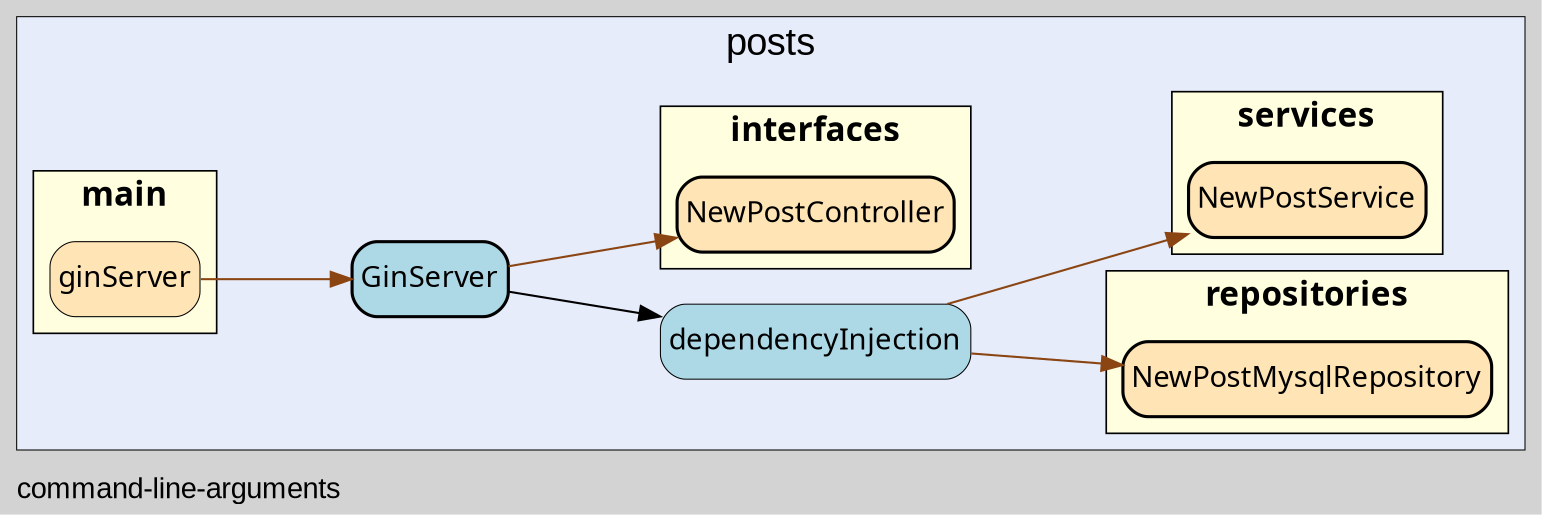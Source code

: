 digraph gocallvis {
    label="command-line-arguments";
    labeljust="l";
    fontname="Arial";
    fontsize="14";
    rankdir="LR";
    bgcolor="lightgray";
    style="solid";
    penwidth="0.5";
    pad="0.0";
    nodesep="0.35";

    node [shape="box" style="filled,rounded" fillcolor="honeydew" fontname="Verdana" penwidth="1.0" margin="0.05,0.0"];
    edge [minlen="2"]

    subgraph "cluster_focus" {
        bgcolor="#e6ecfa";
label="posts";
labelloc="t";
labeljust="c";
fontsize="18";
        
        "hoge/modules/posts.dependencyInjection" [ fillcolor="lightblue" label="dependencyInjection" penwidth="0.5" tooltip="hoge/modules/posts.dependencyInjection | defined in main.go:23\nat main.go:24: calling [hoge/modules/posts/repositories.NewPostMysqlRepository]\nat main.go:25: calling [hoge/modules/posts/services.NewPostService]" ]
        "hoge/modules/posts.GinServer" [ label="GinServer" penwidth="1.5" tooltip="hoge/modules/posts.GinServer | defined in main.go:14\nat main.go:15: calling [hoge/modules/posts.dependencyInjection]\nat main.go:16: calling [hoge/modules/posts/interfaces.NewPostController]" fillcolor="lightblue" ]
        
        subgraph "cluster_command-line-arguments" {
        penwidth="0.8";
style="filled";
label="main";
fontsize="16";
fillcolor="lightyellow";
fontname="Tahoma bold";
rank="sink";
URL="/?f=command-line-arguments";
tooltip="package: command-line-arguments";
        
        "command-line-arguments.ginServer" [ label="ginServer" penwidth="0.5" tooltip="command-line-arguments.ginServer | defined in main.go:29\nat main.go:32: calling [hoge/modules/posts.GinServer]" fillcolor="moccasin" ]
        
    }

        subgraph "cluster_hoge/modules/posts/interfaces" {
        fillcolor="lightyellow";
fontname="Tahoma bold";
label="interfaces";
tooltip="package: hoge/modules/posts/interfaces";
fontsize="16";
style="filled";
URL="/?f=hoge/modules/posts/interfaces";
penwidth="0.8";
rank="sink";
        
        "hoge/modules/posts/interfaces.NewPostController" [ fillcolor="moccasin" label="NewPostController" penwidth="1.5" tooltip="hoge/modules/posts/interfaces.NewPostController | defined in gin.go:15" ]
        
    }

        subgraph "cluster_hoge/modules/posts/repositories" {
        penwidth="0.8";
fontsize="16";
fontname="Tahoma bold";
rank="sink";
label="repositories";
tooltip="package: hoge/modules/posts/repositories";
style="filled";
fillcolor="lightyellow";
URL="/?f=hoge/modules/posts/repositories";
        
        "hoge/modules/posts/repositories.NewPostMysqlRepository" [ fillcolor="moccasin" label="NewPostMysqlRepository" penwidth="1.5" tooltip="hoge/modules/posts/repositories.NewPostMysqlRepository | defined in post_mysql.go:14" ]
        
    }

        subgraph "cluster_hoge/modules/posts/services" {
        penwidth="0.8";
fontsize="16";
style="filled";
URL="/?f=hoge/modules/posts/services";
fillcolor="lightyellow";
fontname="Tahoma bold";
rank="sink";
label="services";
tooltip="package: hoge/modules/posts/services";
        
        "hoge/modules/posts/services.NewPostService" [ fillcolor="moccasin" label="NewPostService" penwidth="1.5" tooltip="hoge/modules/posts/services.NewPostService | defined in posts_service.go:12" ]
        
    }

    }

    "hoge/modules/posts.dependencyInjection" -> "hoge/modules/posts/repositories.NewPostMysqlRepository" [ color="saddlebrown" tooltip="at main.go:24: calling [hoge/modules/posts/repositories.NewPostMysqlRepository]" ]
    "hoge/modules/posts.dependencyInjection" -> "hoge/modules/posts/services.NewPostService" [ color="saddlebrown" tooltip="at main.go:25: calling [hoge/modules/posts/services.NewPostService]" ]
    "hoge/modules/posts.GinServer" -> "hoge/modules/posts.dependencyInjection" [ tooltip="at main.go:15: calling [hoge/modules/posts.dependencyInjection]" ]
    "hoge/modules/posts.GinServer" -> "hoge/modules/posts/interfaces.NewPostController" [ color="saddlebrown" tooltip="at main.go:16: calling [hoge/modules/posts/interfaces.NewPostController]" ]
    "command-line-arguments.ginServer" -> "hoge/modules/posts.GinServer" [ color="saddlebrown" tooltip="at main.go:32: calling [hoge/modules/posts.GinServer]" ]
}
